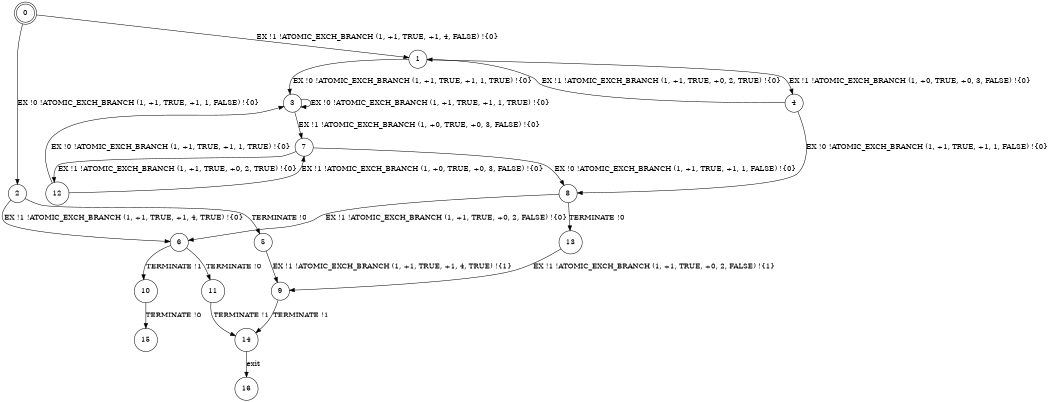 digraph BCG {
size = "7, 10.5";
center = TRUE;
node [shape = circle];
0 [peripheries = 2];
0 -> 1 [label = "EX !1 !ATOMIC_EXCH_BRANCH (1, +1, TRUE, +1, 4, FALSE) !{0}"];
0 -> 2 [label = "EX !0 !ATOMIC_EXCH_BRANCH (1, +1, TRUE, +1, 1, FALSE) !{0}"];
1 -> 3 [label = "EX !0 !ATOMIC_EXCH_BRANCH (1, +1, TRUE, +1, 1, TRUE) !{0}"];
1 -> 4 [label = "EX !1 !ATOMIC_EXCH_BRANCH (1, +0, TRUE, +0, 3, FALSE) !{0}"];
2 -> 5 [label = "TERMINATE !0"];
2 -> 6 [label = "EX !1 !ATOMIC_EXCH_BRANCH (1, +1, TRUE, +1, 4, TRUE) !{0}"];
3 -> 7 [label = "EX !1 !ATOMIC_EXCH_BRANCH (1, +0, TRUE, +0, 3, FALSE) !{0}"];
3 -> 3 [label = "EX !0 !ATOMIC_EXCH_BRANCH (1, +1, TRUE, +1, 1, TRUE) !{0}"];
4 -> 8 [label = "EX !0 !ATOMIC_EXCH_BRANCH (1, +1, TRUE, +1, 1, FALSE) !{0}"];
4 -> 1 [label = "EX !1 !ATOMIC_EXCH_BRANCH (1, +1, TRUE, +0, 2, TRUE) !{0}"];
5 -> 9 [label = "EX !1 !ATOMIC_EXCH_BRANCH (1, +1, TRUE, +1, 4, TRUE) !{1}"];
6 -> 10 [label = "TERMINATE !1"];
6 -> 11 [label = "TERMINATE !0"];
7 -> 12 [label = "EX !1 !ATOMIC_EXCH_BRANCH (1, +1, TRUE, +0, 2, TRUE) !{0}"];
7 -> 8 [label = "EX !0 !ATOMIC_EXCH_BRANCH (1, +1, TRUE, +1, 1, FALSE) !{0}"];
8 -> 13 [label = "TERMINATE !0"];
8 -> 6 [label = "EX !1 !ATOMIC_EXCH_BRANCH (1, +1, TRUE, +0, 2, FALSE) !{0}"];
9 -> 14 [label = "TERMINATE !1"];
10 -> 15 [label = "TERMINATE !0"];
11 -> 14 [label = "TERMINATE !1"];
12 -> 7 [label = "EX !1 !ATOMIC_EXCH_BRANCH (1, +0, TRUE, +0, 3, FALSE) !{0}"];
12 -> 3 [label = "EX !0 !ATOMIC_EXCH_BRANCH (1, +1, TRUE, +1, 1, TRUE) !{0}"];
13 -> 9 [label = "EX !1 !ATOMIC_EXCH_BRANCH (1, +1, TRUE, +0, 2, FALSE) !{1}"];
14 -> 16 [label = "exit"];
}
